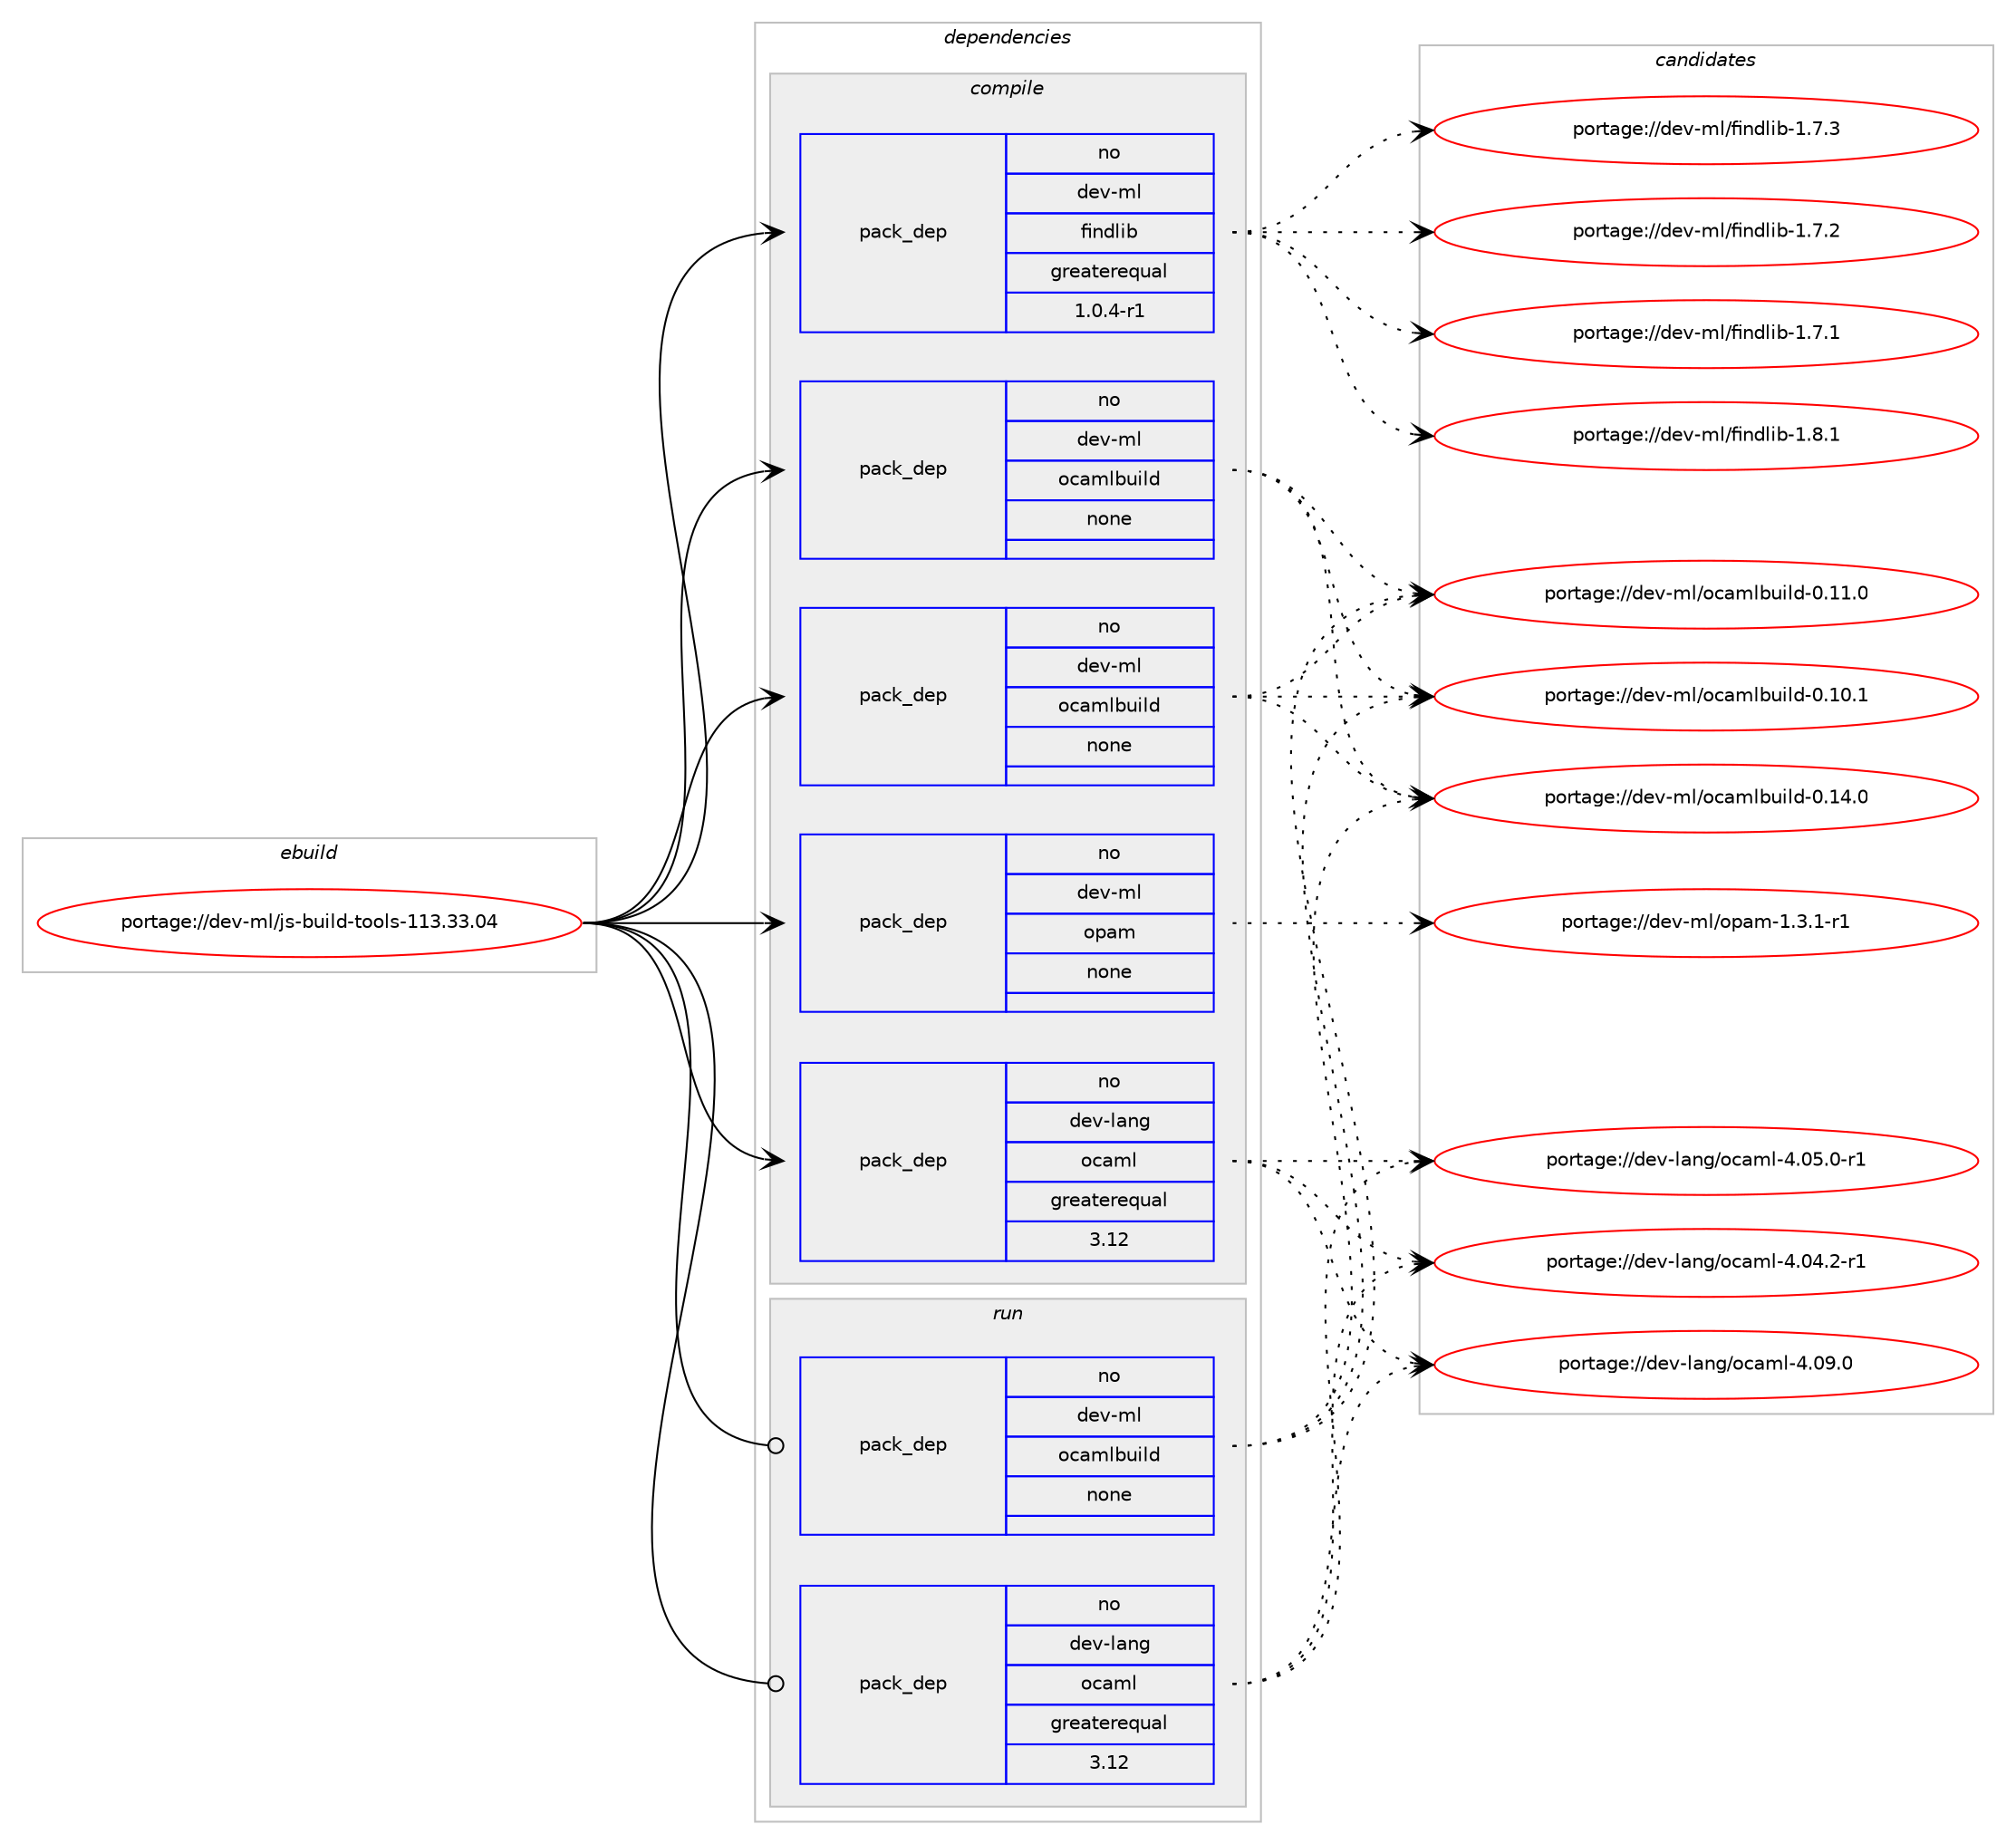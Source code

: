 digraph prolog {

# *************
# Graph options
# *************

newrank=true;
concentrate=true;
compound=true;
graph [rankdir=LR,fontname=Helvetica,fontsize=10,ranksep=1.5];#, ranksep=2.5, nodesep=0.2];
edge  [arrowhead=vee];
node  [fontname=Helvetica,fontsize=10];

# **********
# The ebuild
# **********

subgraph cluster_leftcol {
color=gray;
label=<<i>ebuild</i>>;
id [label="portage://dev-ml/js-build-tools-113.33.04", color=red, width=4, href="../dev-ml/js-build-tools-113.33.04.svg"];
}

# ****************
# The dependencies
# ****************

subgraph cluster_midcol {
color=gray;
label=<<i>dependencies</i>>;
subgraph cluster_compile {
fillcolor="#eeeeee";
style=filled;
label=<<i>compile</i>>;
subgraph pack375550 {
dependency503673 [label=<<TABLE BORDER="0" CELLBORDER="1" CELLSPACING="0" CELLPADDING="4" WIDTH="220"><TR><TD ROWSPAN="6" CELLPADDING="30">pack_dep</TD></TR><TR><TD WIDTH="110">no</TD></TR><TR><TD>dev-lang</TD></TR><TR><TD>ocaml</TD></TR><TR><TD>greaterequal</TD></TR><TR><TD>3.12</TD></TR></TABLE>>, shape=none, color=blue];
}
id:e -> dependency503673:w [weight=20,style="solid",arrowhead="vee"];
subgraph pack375551 {
dependency503674 [label=<<TABLE BORDER="0" CELLBORDER="1" CELLSPACING="0" CELLPADDING="4" WIDTH="220"><TR><TD ROWSPAN="6" CELLPADDING="30">pack_dep</TD></TR><TR><TD WIDTH="110">no</TD></TR><TR><TD>dev-ml</TD></TR><TR><TD>findlib</TD></TR><TR><TD>greaterequal</TD></TR><TR><TD>1.0.4-r1</TD></TR></TABLE>>, shape=none, color=blue];
}
id:e -> dependency503674:w [weight=20,style="solid",arrowhead="vee"];
subgraph pack375552 {
dependency503675 [label=<<TABLE BORDER="0" CELLBORDER="1" CELLSPACING="0" CELLPADDING="4" WIDTH="220"><TR><TD ROWSPAN="6" CELLPADDING="30">pack_dep</TD></TR><TR><TD WIDTH="110">no</TD></TR><TR><TD>dev-ml</TD></TR><TR><TD>ocamlbuild</TD></TR><TR><TD>none</TD></TR><TR><TD></TD></TR></TABLE>>, shape=none, color=blue];
}
id:e -> dependency503675:w [weight=20,style="solid",arrowhead="vee"];
subgraph pack375553 {
dependency503676 [label=<<TABLE BORDER="0" CELLBORDER="1" CELLSPACING="0" CELLPADDING="4" WIDTH="220"><TR><TD ROWSPAN="6" CELLPADDING="30">pack_dep</TD></TR><TR><TD WIDTH="110">no</TD></TR><TR><TD>dev-ml</TD></TR><TR><TD>ocamlbuild</TD></TR><TR><TD>none</TD></TR><TR><TD></TD></TR></TABLE>>, shape=none, color=blue];
}
id:e -> dependency503676:w [weight=20,style="solid",arrowhead="vee"];
subgraph pack375554 {
dependency503677 [label=<<TABLE BORDER="0" CELLBORDER="1" CELLSPACING="0" CELLPADDING="4" WIDTH="220"><TR><TD ROWSPAN="6" CELLPADDING="30">pack_dep</TD></TR><TR><TD WIDTH="110">no</TD></TR><TR><TD>dev-ml</TD></TR><TR><TD>opam</TD></TR><TR><TD>none</TD></TR><TR><TD></TD></TR></TABLE>>, shape=none, color=blue];
}
id:e -> dependency503677:w [weight=20,style="solid",arrowhead="vee"];
}
subgraph cluster_compileandrun {
fillcolor="#eeeeee";
style=filled;
label=<<i>compile and run</i>>;
}
subgraph cluster_run {
fillcolor="#eeeeee";
style=filled;
label=<<i>run</i>>;
subgraph pack375555 {
dependency503678 [label=<<TABLE BORDER="0" CELLBORDER="1" CELLSPACING="0" CELLPADDING="4" WIDTH="220"><TR><TD ROWSPAN="6" CELLPADDING="30">pack_dep</TD></TR><TR><TD WIDTH="110">no</TD></TR><TR><TD>dev-lang</TD></TR><TR><TD>ocaml</TD></TR><TR><TD>greaterequal</TD></TR><TR><TD>3.12</TD></TR></TABLE>>, shape=none, color=blue];
}
id:e -> dependency503678:w [weight=20,style="solid",arrowhead="odot"];
subgraph pack375556 {
dependency503679 [label=<<TABLE BORDER="0" CELLBORDER="1" CELLSPACING="0" CELLPADDING="4" WIDTH="220"><TR><TD ROWSPAN="6" CELLPADDING="30">pack_dep</TD></TR><TR><TD WIDTH="110">no</TD></TR><TR><TD>dev-ml</TD></TR><TR><TD>ocamlbuild</TD></TR><TR><TD>none</TD></TR><TR><TD></TD></TR></TABLE>>, shape=none, color=blue];
}
id:e -> dependency503679:w [weight=20,style="solid",arrowhead="odot"];
}
}

# **************
# The candidates
# **************

subgraph cluster_choices {
rank=same;
color=gray;
label=<<i>candidates</i>>;

subgraph choice375550 {
color=black;
nodesep=1;
choice100101118451089711010347111999710910845524648574648 [label="portage://dev-lang/ocaml-4.09.0", color=red, width=4,href="../dev-lang/ocaml-4.09.0.svg"];
choice1001011184510897110103471119997109108455246485346484511449 [label="portage://dev-lang/ocaml-4.05.0-r1", color=red, width=4,href="../dev-lang/ocaml-4.05.0-r1.svg"];
choice1001011184510897110103471119997109108455246485246504511449 [label="portage://dev-lang/ocaml-4.04.2-r1", color=red, width=4,href="../dev-lang/ocaml-4.04.2-r1.svg"];
dependency503673:e -> choice100101118451089711010347111999710910845524648574648:w [style=dotted,weight="100"];
dependency503673:e -> choice1001011184510897110103471119997109108455246485346484511449:w [style=dotted,weight="100"];
dependency503673:e -> choice1001011184510897110103471119997109108455246485246504511449:w [style=dotted,weight="100"];
}
subgraph choice375551 {
color=black;
nodesep=1;
choice100101118451091084710210511010010810598454946564649 [label="portage://dev-ml/findlib-1.8.1", color=red, width=4,href="../dev-ml/findlib-1.8.1.svg"];
choice100101118451091084710210511010010810598454946554651 [label="portage://dev-ml/findlib-1.7.3", color=red, width=4,href="../dev-ml/findlib-1.7.3.svg"];
choice100101118451091084710210511010010810598454946554650 [label="portage://dev-ml/findlib-1.7.2", color=red, width=4,href="../dev-ml/findlib-1.7.2.svg"];
choice100101118451091084710210511010010810598454946554649 [label="portage://dev-ml/findlib-1.7.1", color=red, width=4,href="../dev-ml/findlib-1.7.1.svg"];
dependency503674:e -> choice100101118451091084710210511010010810598454946564649:w [style=dotted,weight="100"];
dependency503674:e -> choice100101118451091084710210511010010810598454946554651:w [style=dotted,weight="100"];
dependency503674:e -> choice100101118451091084710210511010010810598454946554650:w [style=dotted,weight="100"];
dependency503674:e -> choice100101118451091084710210511010010810598454946554649:w [style=dotted,weight="100"];
}
subgraph choice375552 {
color=black;
nodesep=1;
choice100101118451091084711199971091089811710510810045484649524648 [label="portage://dev-ml/ocamlbuild-0.14.0", color=red, width=4,href="../dev-ml/ocamlbuild-0.14.0.svg"];
choice100101118451091084711199971091089811710510810045484649494648 [label="portage://dev-ml/ocamlbuild-0.11.0", color=red, width=4,href="../dev-ml/ocamlbuild-0.11.0.svg"];
choice100101118451091084711199971091089811710510810045484649484649 [label="portage://dev-ml/ocamlbuild-0.10.1", color=red, width=4,href="../dev-ml/ocamlbuild-0.10.1.svg"];
dependency503675:e -> choice100101118451091084711199971091089811710510810045484649524648:w [style=dotted,weight="100"];
dependency503675:e -> choice100101118451091084711199971091089811710510810045484649494648:w [style=dotted,weight="100"];
dependency503675:e -> choice100101118451091084711199971091089811710510810045484649484649:w [style=dotted,weight="100"];
}
subgraph choice375553 {
color=black;
nodesep=1;
choice100101118451091084711199971091089811710510810045484649524648 [label="portage://dev-ml/ocamlbuild-0.14.0", color=red, width=4,href="../dev-ml/ocamlbuild-0.14.0.svg"];
choice100101118451091084711199971091089811710510810045484649494648 [label="portage://dev-ml/ocamlbuild-0.11.0", color=red, width=4,href="../dev-ml/ocamlbuild-0.11.0.svg"];
choice100101118451091084711199971091089811710510810045484649484649 [label="portage://dev-ml/ocamlbuild-0.10.1", color=red, width=4,href="../dev-ml/ocamlbuild-0.10.1.svg"];
dependency503676:e -> choice100101118451091084711199971091089811710510810045484649524648:w [style=dotted,weight="100"];
dependency503676:e -> choice100101118451091084711199971091089811710510810045484649494648:w [style=dotted,weight="100"];
dependency503676:e -> choice100101118451091084711199971091089811710510810045484649484649:w [style=dotted,weight="100"];
}
subgraph choice375554 {
color=black;
nodesep=1;
choice1001011184510910847111112971094549465146494511449 [label="portage://dev-ml/opam-1.3.1-r1", color=red, width=4,href="../dev-ml/opam-1.3.1-r1.svg"];
dependency503677:e -> choice1001011184510910847111112971094549465146494511449:w [style=dotted,weight="100"];
}
subgraph choice375555 {
color=black;
nodesep=1;
choice100101118451089711010347111999710910845524648574648 [label="portage://dev-lang/ocaml-4.09.0", color=red, width=4,href="../dev-lang/ocaml-4.09.0.svg"];
choice1001011184510897110103471119997109108455246485346484511449 [label="portage://dev-lang/ocaml-4.05.0-r1", color=red, width=4,href="../dev-lang/ocaml-4.05.0-r1.svg"];
choice1001011184510897110103471119997109108455246485246504511449 [label="portage://dev-lang/ocaml-4.04.2-r1", color=red, width=4,href="../dev-lang/ocaml-4.04.2-r1.svg"];
dependency503678:e -> choice100101118451089711010347111999710910845524648574648:w [style=dotted,weight="100"];
dependency503678:e -> choice1001011184510897110103471119997109108455246485346484511449:w [style=dotted,weight="100"];
dependency503678:e -> choice1001011184510897110103471119997109108455246485246504511449:w [style=dotted,weight="100"];
}
subgraph choice375556 {
color=black;
nodesep=1;
choice100101118451091084711199971091089811710510810045484649524648 [label="portage://dev-ml/ocamlbuild-0.14.0", color=red, width=4,href="../dev-ml/ocamlbuild-0.14.0.svg"];
choice100101118451091084711199971091089811710510810045484649494648 [label="portage://dev-ml/ocamlbuild-0.11.0", color=red, width=4,href="../dev-ml/ocamlbuild-0.11.0.svg"];
choice100101118451091084711199971091089811710510810045484649484649 [label="portage://dev-ml/ocamlbuild-0.10.1", color=red, width=4,href="../dev-ml/ocamlbuild-0.10.1.svg"];
dependency503679:e -> choice100101118451091084711199971091089811710510810045484649524648:w [style=dotted,weight="100"];
dependency503679:e -> choice100101118451091084711199971091089811710510810045484649494648:w [style=dotted,weight="100"];
dependency503679:e -> choice100101118451091084711199971091089811710510810045484649484649:w [style=dotted,weight="100"];
}
}

}
